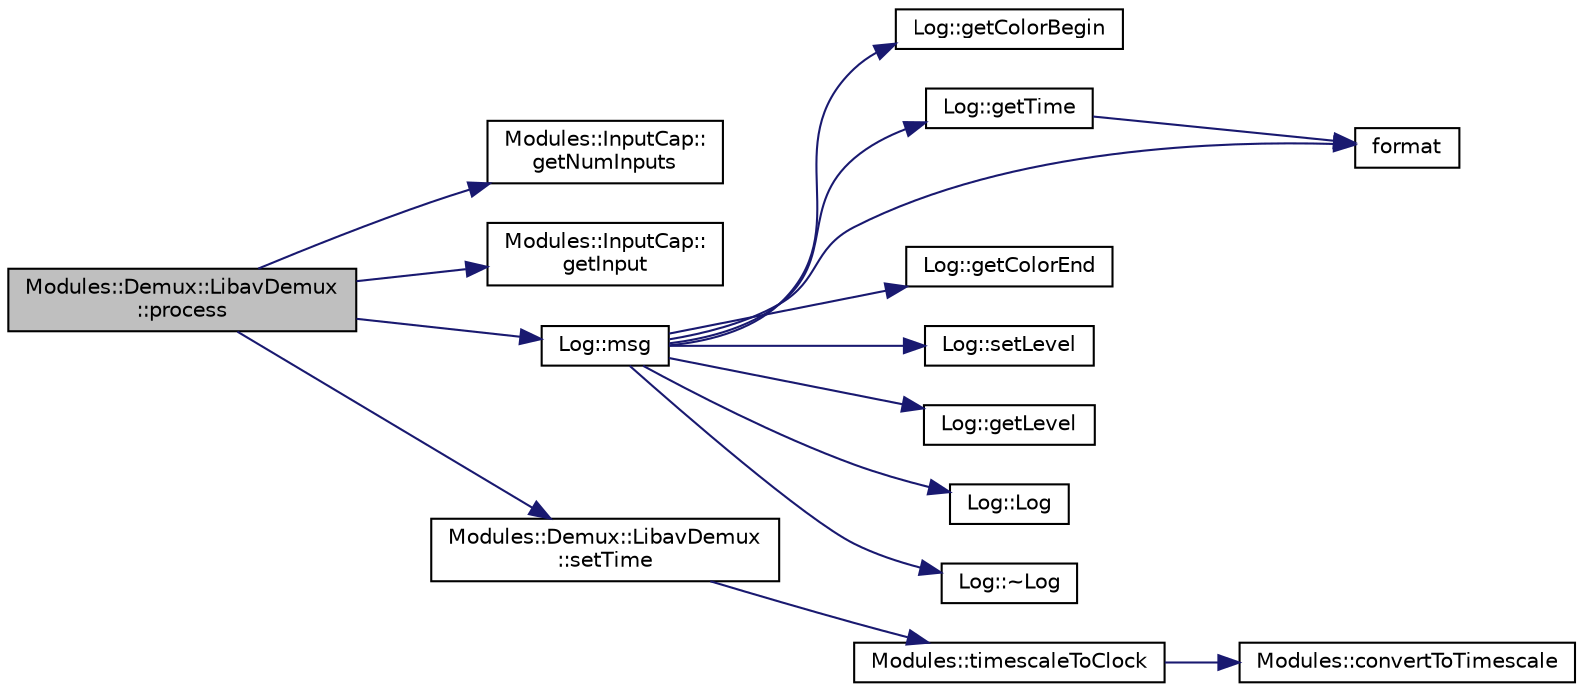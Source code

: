 digraph "Modules::Demux::LibavDemux::process"
{
 // INTERACTIVE_SVG=YES
  edge [fontname="Helvetica",fontsize="10",labelfontname="Helvetica",labelfontsize="10"];
  node [fontname="Helvetica",fontsize="10",shape=record];
  rankdir="LR";
  Node1 [label="Modules::Demux::LibavDemux\l::process",height=0.2,width=0.4,color="black", fillcolor="grey75", style="filled", fontcolor="black"];
  Node1 -> Node2 [color="midnightblue",fontsize="10",style="solid",fontname="Helvetica"];
  Node2 [label="Modules::InputCap::\lgetNumInputs",height=0.2,width=0.4,color="black", fillcolor="white", style="filled",URL="$class_modules_1_1_input_cap.html#a2439c212ea1020b4de566d69364cc7e7"];
  Node1 -> Node3 [color="midnightblue",fontsize="10",style="solid",fontname="Helvetica"];
  Node3 [label="Modules::InputCap::\lgetInput",height=0.2,width=0.4,color="black", fillcolor="white", style="filled",URL="$class_modules_1_1_input_cap.html#ae3f6220fa1ea63ef5d8f546049d963d9"];
  Node1 -> Node4 [color="midnightblue",fontsize="10",style="solid",fontname="Helvetica"];
  Node4 [label="Log::msg",height=0.2,width=0.4,color="black", fillcolor="white", style="filled",URL="$class_log.html#a84056ae8f88a105f7b5fa3770f2f15d8"];
  Node4 -> Node5 [color="midnightblue",fontsize="10",style="solid",fontname="Helvetica"];
  Node5 [label="Log::getColorBegin",height=0.2,width=0.4,color="black", fillcolor="white", style="filled",URL="$class_log.html#a00080fae9f969e7c3eff2f40c7211cb3"];
  Node4 -> Node6 [color="midnightblue",fontsize="10",style="solid",fontname="Helvetica"];
  Node6 [label="Log::getTime",height=0.2,width=0.4,color="black", fillcolor="white", style="filled",URL="$class_log.html#a1e8efa09c5b342ba1f9ba6d13811fa14"];
  Node6 -> Node7 [color="midnightblue",fontsize="10",style="solid",fontname="Helvetica"];
  Node7 [label="format",height=0.2,width=0.4,color="black", fillcolor="white", style="filled",URL="$format_8hpp.html#a3aca22086b5c6398b980286ac7dd89ad"];
  Node4 -> Node7 [color="midnightblue",fontsize="10",style="solid",fontname="Helvetica"];
  Node4 -> Node8 [color="midnightblue",fontsize="10",style="solid",fontname="Helvetica"];
  Node8 [label="Log::getColorEnd",height=0.2,width=0.4,color="black", fillcolor="white", style="filled",URL="$class_log.html#a1a3e0507d4f5f0486dc7fa8d98954941"];
  Node4 -> Node9 [color="midnightblue",fontsize="10",style="solid",fontname="Helvetica"];
  Node9 [label="Log::setLevel",height=0.2,width=0.4,color="black", fillcolor="white", style="filled",URL="$class_log.html#a64a94fff24e5ed45a1d627d3709b6e52"];
  Node4 -> Node10 [color="midnightblue",fontsize="10",style="solid",fontname="Helvetica"];
  Node10 [label="Log::getLevel",height=0.2,width=0.4,color="black", fillcolor="white", style="filled",URL="$class_log.html#a8def54b27ed38887e1fd074c2ea18a82"];
  Node4 -> Node11 [color="midnightblue",fontsize="10",style="solid",fontname="Helvetica"];
  Node11 [label="Log::Log",height=0.2,width=0.4,color="black", fillcolor="white", style="filled",URL="$class_log.html#af6071a60aa52b6c1b511f99b4bc1b8fe"];
  Node4 -> Node12 [color="midnightblue",fontsize="10",style="solid",fontname="Helvetica"];
  Node12 [label="Log::~Log",height=0.2,width=0.4,color="black", fillcolor="white", style="filled",URL="$class_log.html#a0fbfda88fbee5027c89f6eb121059360"];
  Node1 -> Node13 [color="midnightblue",fontsize="10",style="solid",fontname="Helvetica"];
  Node13 [label="Modules::Demux::LibavDemux\l::setTime",height=0.2,width=0.4,color="black", fillcolor="white", style="filled",URL="$class_modules_1_1_demux_1_1_libav_demux.html#a8af8f5a46ddeb2e92d1491ea008e833a"];
  Node13 -> Node14 [color="midnightblue",fontsize="10",style="solid",fontname="Helvetica"];
  Node14 [label="Modules::timescaleToClock",height=0.2,width=0.4,color="black", fillcolor="white", style="filled",URL="$namespace_modules.html#a74c0641888783a1f3478e578647e7058"];
  Node14 -> Node15 [color="midnightblue",fontsize="10",style="solid",fontname="Helvetica"];
  Node15 [label="Modules::convertToTimescale",height=0.2,width=0.4,color="black", fillcolor="white", style="filled",URL="$namespace_modules.html#ae71b9f7b9d637c5862f04c71a0d65a6e"];
}
